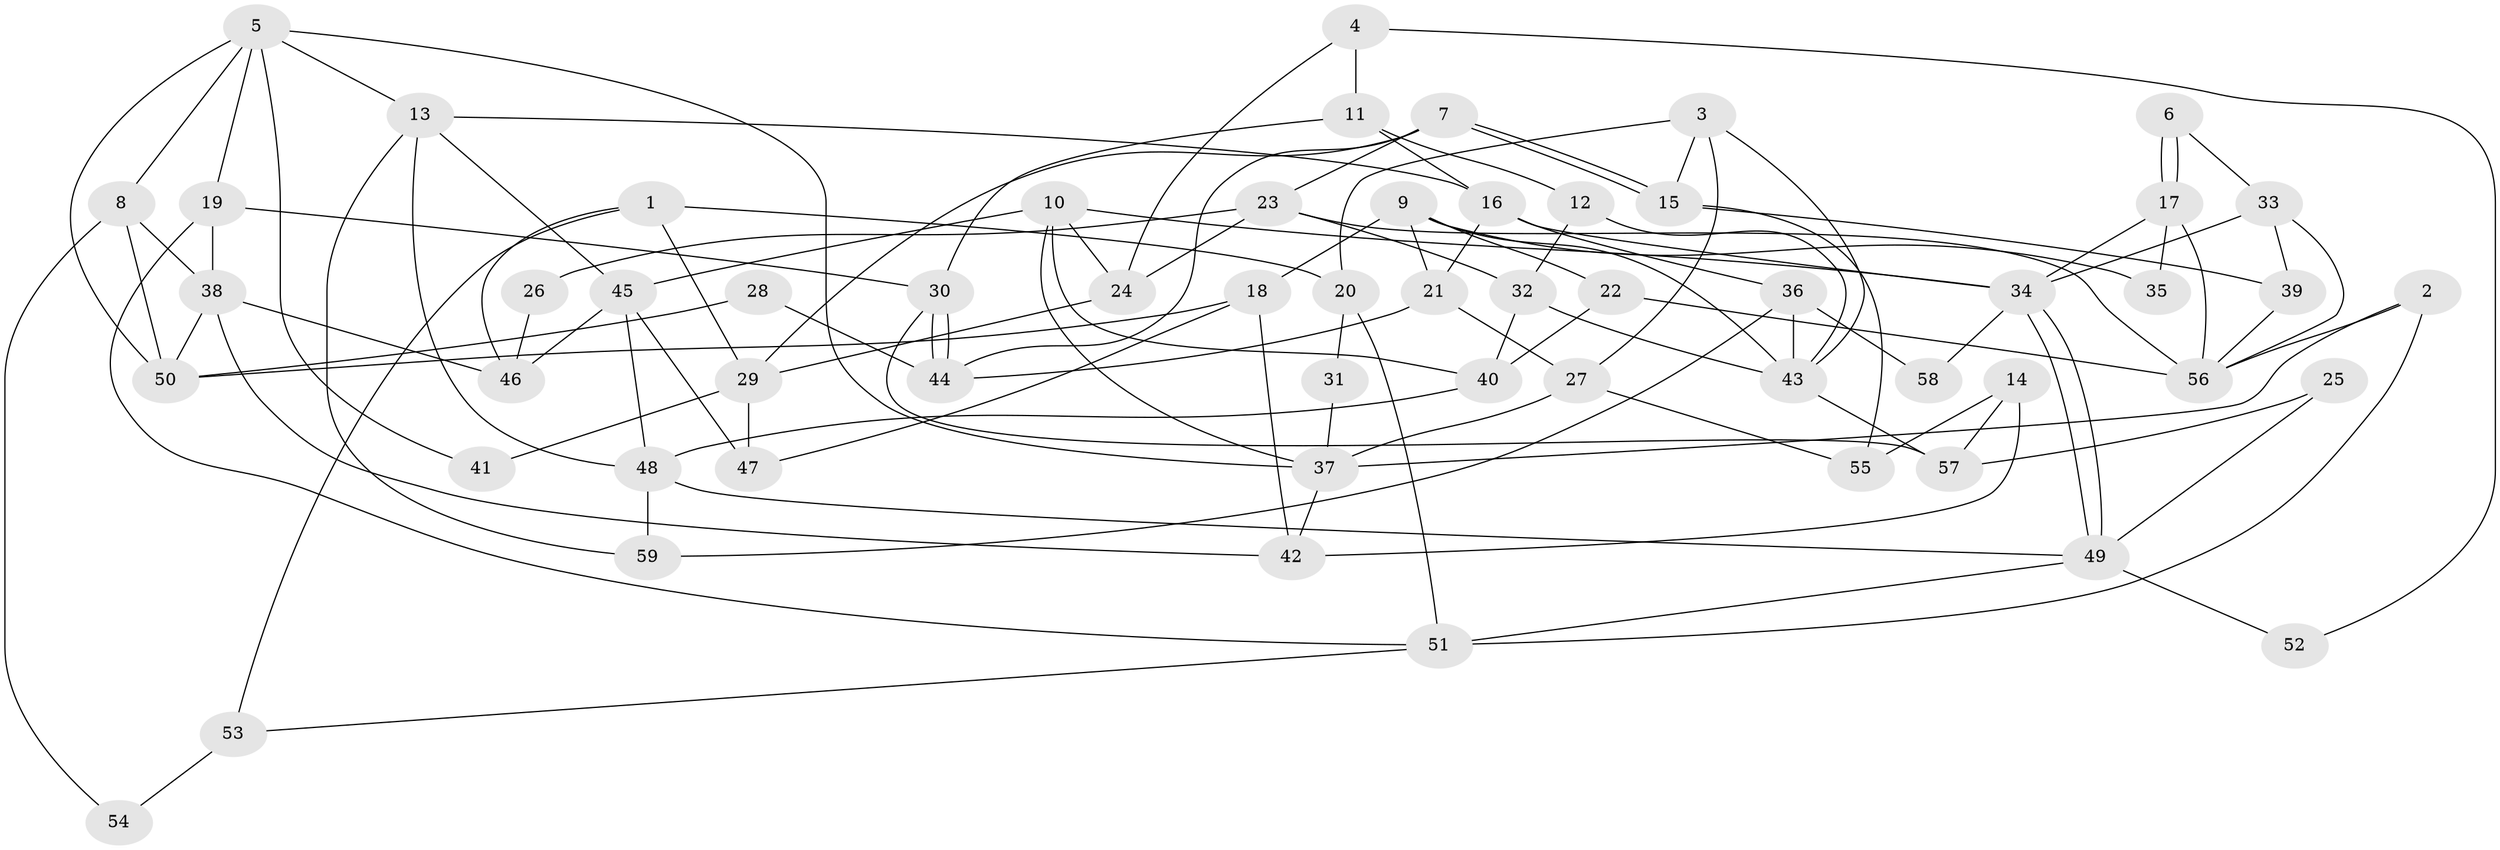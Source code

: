 // coarse degree distribution, {6: 0.23529411764705882, 8: 0.029411764705882353, 5: 0.23529411764705882, 7: 0.14705882352941177, 4: 0.11764705882352941, 9: 0.029411764705882353, 3: 0.11764705882352941, 2: 0.08823529411764706}
// Generated by graph-tools (version 1.1) at 2025/52/02/27/25 19:52:05]
// undirected, 59 vertices, 118 edges
graph export_dot {
graph [start="1"]
  node [color=gray90,style=filled];
  1;
  2;
  3;
  4;
  5;
  6;
  7;
  8;
  9;
  10;
  11;
  12;
  13;
  14;
  15;
  16;
  17;
  18;
  19;
  20;
  21;
  22;
  23;
  24;
  25;
  26;
  27;
  28;
  29;
  30;
  31;
  32;
  33;
  34;
  35;
  36;
  37;
  38;
  39;
  40;
  41;
  42;
  43;
  44;
  45;
  46;
  47;
  48;
  49;
  50;
  51;
  52;
  53;
  54;
  55;
  56;
  57;
  58;
  59;
  1 -- 29;
  1 -- 46;
  1 -- 20;
  1 -- 53;
  2 -- 51;
  2 -- 56;
  2 -- 37;
  3 -- 43;
  3 -- 27;
  3 -- 15;
  3 -- 20;
  4 -- 24;
  4 -- 11;
  4 -- 52;
  5 -- 19;
  5 -- 37;
  5 -- 8;
  5 -- 13;
  5 -- 41;
  5 -- 50;
  6 -- 33;
  6 -- 17;
  6 -- 17;
  7 -- 23;
  7 -- 15;
  7 -- 15;
  7 -- 29;
  7 -- 44;
  8 -- 38;
  8 -- 50;
  8 -- 54;
  9 -- 18;
  9 -- 21;
  9 -- 22;
  9 -- 35;
  9 -- 43;
  10 -- 34;
  10 -- 45;
  10 -- 24;
  10 -- 37;
  10 -- 40;
  11 -- 30;
  11 -- 16;
  11 -- 12;
  12 -- 43;
  12 -- 32;
  13 -- 48;
  13 -- 16;
  13 -- 45;
  13 -- 59;
  14 -- 42;
  14 -- 55;
  14 -- 57;
  15 -- 39;
  15 -- 55;
  16 -- 34;
  16 -- 21;
  16 -- 36;
  17 -- 56;
  17 -- 34;
  17 -- 35;
  18 -- 50;
  18 -- 47;
  18 -- 42;
  19 -- 30;
  19 -- 38;
  19 -- 51;
  20 -- 31;
  20 -- 51;
  21 -- 44;
  21 -- 27;
  22 -- 40;
  22 -- 56;
  23 -- 56;
  23 -- 32;
  23 -- 24;
  23 -- 26;
  24 -- 29;
  25 -- 57;
  25 -- 49;
  26 -- 46;
  27 -- 37;
  27 -- 55;
  28 -- 50;
  28 -- 44;
  29 -- 41;
  29 -- 47;
  30 -- 57;
  30 -- 44;
  30 -- 44;
  31 -- 37;
  32 -- 40;
  32 -- 43;
  33 -- 56;
  33 -- 34;
  33 -- 39;
  34 -- 49;
  34 -- 49;
  34 -- 58;
  36 -- 43;
  36 -- 58;
  36 -- 59;
  37 -- 42;
  38 -- 50;
  38 -- 42;
  38 -- 46;
  39 -- 56;
  40 -- 48;
  43 -- 57;
  45 -- 48;
  45 -- 46;
  45 -- 47;
  48 -- 49;
  48 -- 59;
  49 -- 51;
  49 -- 52;
  51 -- 53;
  53 -- 54;
}
